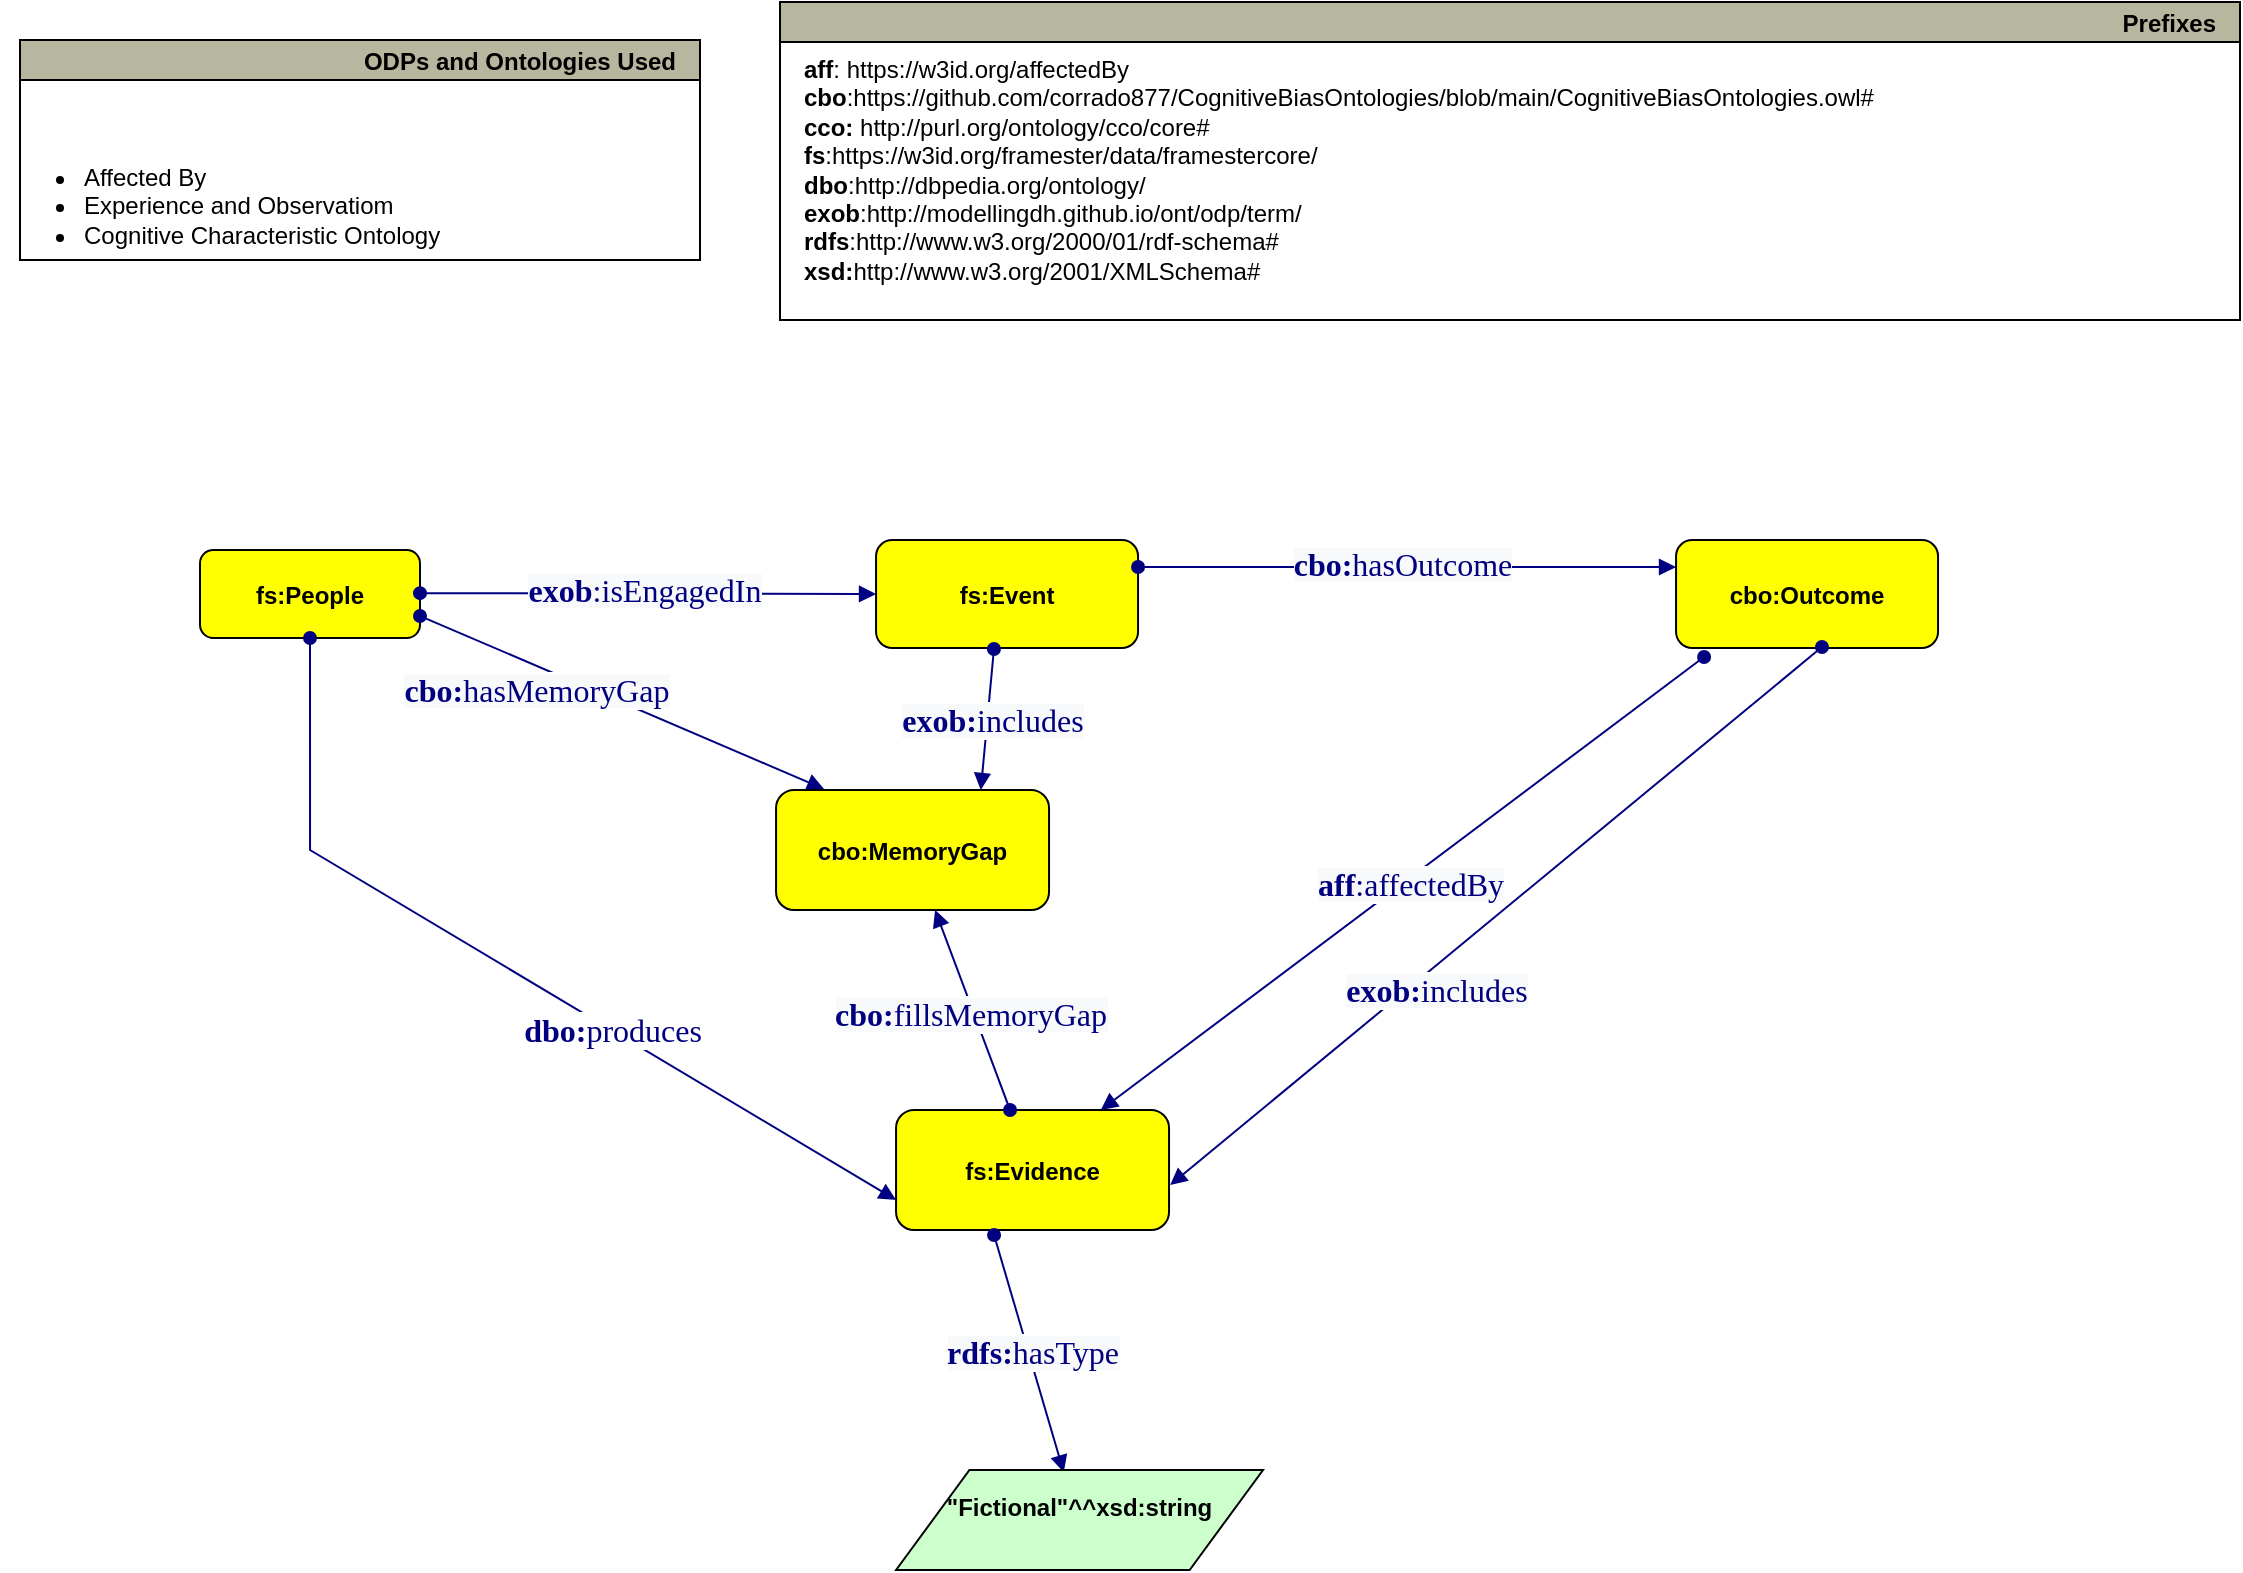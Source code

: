 <mxfile version="24.2.2" type="device">
  <diagram name="Pagina-1" id="0G4quoUfFxjJnNe_SFQl">
    <mxGraphModel dx="1050" dy="569" grid="1" gridSize="10" guides="1" tooltips="1" connect="1" arrows="1" fold="1" page="1" pageScale="1" pageWidth="4681" pageHeight="3300" math="0" shadow="0">
      <root>
        <mxCell id="0" />
        <mxCell id="1" parent="0" />
        <mxCell id="XtfrEUfdjqP_kEPiJ7kP-3" value="fs:Event" style="graphMlID=n4;shape=rect;rounded=1;arcsize=30;fillColor=#ffff00;strokeColor=#000000;strokeWidth=1.0;fontStyle=1" parent="1" vertex="1">
          <mxGeometry x="488.03" y="330" width="131" height="54" as="geometry" />
        </mxCell>
        <mxCell id="XtfrEUfdjqP_kEPiJ7kP-5" value="fs:Evidence" style="graphMlID=n4;shape=rect;rounded=1;arcsize=30;fillColor=#ffff00;strokeColor=#000000;strokeWidth=1.0;fontStyle=1" parent="1" vertex="1">
          <mxGeometry x="498.03" y="615" width="136.49" height="60" as="geometry" />
        </mxCell>
        <mxCell id="XtfrEUfdjqP_kEPiJ7kP-8" value="Prefixes" style="graphMlID=n0;shape=swimlane;startSize=20;fillColor=#b7b69e;strokeColor=#000000;strokeWidth=1.0;align=right;spacingRight=10;fontStyle=1" parent="1" vertex="1">
          <mxGeometry x="440" y="61" width="730" height="159" as="geometry">
            <mxRectangle x="-550" y="110" width="100" height="30" as="alternateBounds" />
          </mxGeometry>
        </mxCell>
        <UserObject label="&lt;b style=&quot;border-color: var(--border-color);&quot;&gt;aff&lt;/b&gt;:&amp;nbsp;https://w3id.org/affectedBy&amp;nbsp;&lt;br&gt;&lt;b&gt;cbo&lt;/b&gt;:https://github.com/corrado877/CognitiveBiasOntologies/blob/main/CognitiveBiasOntologies.owl#&lt;br&gt;&lt;b style=&quot;border-color: var(--border-color);&quot;&gt;cco:&amp;nbsp;&lt;/b&gt;http://purl.org/ontology/cco/core#&lt;br&gt;&lt;b&gt;fs&lt;/b&gt;:https://w3id.org/framester/data/framestercore/&lt;div&gt;&lt;b&gt;dbo&lt;/b&gt;:http://dbpedia.org/ontology/&lt;/div&gt;&lt;div&gt;&lt;b&gt;exob&lt;/b&gt;:http://modellingdh.github.io/ont/odp/term/&lt;br&gt;&lt;/div&gt;&lt;div&gt;&lt;b&gt;rdfs&lt;/b&gt;:http://www.w3.org/2000/01/rdf-schema#&lt;br&gt;&lt;b style=&quot;border-color: var(--border-color);&quot;&gt;xsd:&lt;/b&gt;&lt;span style=&quot;border-color: var(--border-color); background-color: initial;&quot;&gt;http://www.w3.org/2001/XMLSchema#&lt;/span&gt;&lt;/div&gt;" link="http://www.w3.org/2000/01/rdf-schema#" id="XtfrEUfdjqP_kEPiJ7kP-9">
          <mxCell style="text;whiteSpace=wrap;html=1;" parent="XtfrEUfdjqP_kEPiJ7kP-8" vertex="1">
            <mxGeometry x="10" y="20" width="690" height="180" as="geometry" />
          </mxCell>
        </UserObject>
        <mxCell id="XtfrEUfdjqP_kEPiJ7kP-10" value="ODPs and Ontologies Used" style="graphMlID=n0;shape=swimlane;startSize=20;fillColor=#b7b69e;strokeColor=#000000;strokeWidth=1.0;align=right;spacingRight=10;fontStyle=1" parent="1" vertex="1">
          <mxGeometry x="60" y="80" width="340" height="110" as="geometry" />
        </mxCell>
        <mxCell id="XtfrEUfdjqP_kEPiJ7kP-11" value="&lt;ul&gt;&lt;li&gt;Affected By&lt;/li&gt;&lt;li&gt;Experience and Observatiom&lt;/li&gt;&lt;li style=&quot;border-color: var(--border-color);&quot;&gt;Cognitive Characteristic Ontology&lt;/li&gt;&lt;/ul&gt;" style="text;html=1;strokeColor=none;fillColor=none;align=left;verticalAlign=middle;whiteSpace=wrap;rounded=0;" parent="XtfrEUfdjqP_kEPiJ7kP-10" vertex="1">
          <mxGeometry x="-10" y="12" width="270" height="142" as="geometry" />
        </mxCell>
        <mxCell id="XtfrEUfdjqP_kEPiJ7kP-12" value="fs:People" style="graphMlID=n4;shape=rect;rounded=1;arcsize=30;fillColor=#ffff00;strokeColor=#000000;strokeWidth=1.0;fontStyle=1" parent="1" vertex="1">
          <mxGeometry x="150" y="335" width="110" height="44" as="geometry" />
        </mxCell>
        <mxCell id="XtfrEUfdjqP_kEPiJ7kP-21" value="" style="graphMlID=e0;rounded=0;endArrow=block;strokeColor=#000080;strokeWidth=1.0;startArrow=oval;startFill=1;endFill=1;exitX=1;exitY=0.25;exitDx=0;exitDy=0;entryX=0;entryY=0.25;entryDx=0;entryDy=0;" parent="1" source="XtfrEUfdjqP_kEPiJ7kP-3" target="Okxn1Kt1UNBhTsFmlB15-3" edge="1">
          <mxGeometry relative="1" as="geometry">
            <mxPoint x="678.03" y="335" as="sourcePoint" />
            <mxPoint x="878.03" y="345" as="targetPoint" />
          </mxGeometry>
        </mxCell>
        <mxCell id="XtfrEUfdjqP_kEPiJ7kP-22" value="&lt;font face=&quot;dialog&quot; color=&quot;#000080&quot;&gt;&lt;span style=&quot;font-size: 16px; background-color: rgb(248, 249, 250);&quot;&gt;&lt;b&gt;cbo:&lt;/b&gt;hasOutcome&lt;/span&gt;&lt;/font&gt;" style="text;html=1;align=center;verticalAlign=middle;resizable=0;points=[];labelBackgroundColor=#ffffff;" parent="XtfrEUfdjqP_kEPiJ7kP-21" vertex="1" connectable="0">
          <mxGeometry x="-0.017" y="2" relative="1" as="geometry">
            <mxPoint as="offset" />
          </mxGeometry>
        </mxCell>
        <mxCell id="XtfrEUfdjqP_kEPiJ7kP-25" value="" style="graphMlID=e0;rounded=0;endArrow=block;strokeColor=#000080;strokeWidth=1.0;startArrow=oval;startFill=1;endFill=1;exitX=1;exitY=0.75;exitDx=0;exitDy=0;entryX=0.176;entryY=-0.008;entryDx=0;entryDy=0;entryPerimeter=0;" parent="1" source="XtfrEUfdjqP_kEPiJ7kP-12" target="Okxn1Kt1UNBhTsFmlB15-10" edge="1">
          <mxGeometry relative="1" as="geometry">
            <mxPoint x="378.03" y="415.082" as="sourcePoint" />
            <mxPoint x="388.03" y="445" as="targetPoint" />
          </mxGeometry>
        </mxCell>
        <mxCell id="XtfrEUfdjqP_kEPiJ7kP-33" value="" style="graphMlID=e0;rounded=0;endArrow=block;strokeColor=#000080;strokeWidth=1.0;startArrow=oval;startFill=1;endFill=1;entryX=0.75;entryY=0;entryDx=0;entryDy=0;exitX=0.107;exitY=1.083;exitDx=0;exitDy=0;exitPerimeter=0;" parent="1" source="Okxn1Kt1UNBhTsFmlB15-3" target="XtfrEUfdjqP_kEPiJ7kP-5" edge="1">
          <mxGeometry relative="1" as="geometry">
            <mxPoint x="598.03" y="385" as="sourcePoint" />
            <mxPoint x="532.53" y="445" as="targetPoint" />
          </mxGeometry>
        </mxCell>
        <mxCell id="XtfrEUfdjqP_kEPiJ7kP-34" value="&lt;span style=&quot;color: rgb(0 , 0 , 128) ; font-family: &amp;quot;dialog&amp;quot; ; font-size: 16px ; background-color: rgb(248 , 249 , 250)&quot;&gt;&lt;b&gt;aff&lt;/b&gt;:affectedBy&lt;/span&gt;" style="text;html=1;align=center;verticalAlign=middle;resizable=0;points=[];labelBackgroundColor=#ffffff;" parent="XtfrEUfdjqP_kEPiJ7kP-33" vertex="1" connectable="0">
          <mxGeometry x="-0.017" y="2" relative="1" as="geometry">
            <mxPoint as="offset" />
          </mxGeometry>
        </mxCell>
        <mxCell id="Okxn1Kt1UNBhTsFmlB15-3" value="cbo:Outcome" style="graphMlID=n4;shape=rect;rounded=1;arcsize=30;fillColor=#ffff00;strokeColor=#000000;strokeWidth=1.0;fontStyle=1" parent="1" vertex="1">
          <mxGeometry x="888.03" y="330" width="131" height="54" as="geometry" />
        </mxCell>
        <mxCell id="Okxn1Kt1UNBhTsFmlB15-4" value="&lt;font face=&quot;dialog&quot; color=&quot;#000080&quot;&gt;&lt;span style=&quot;font-size: 16px; background-color: rgb(248, 249, 250);&quot;&gt;&lt;b&gt;cbo:&lt;/b&gt;hasMemoryGap&lt;/span&gt;&lt;/font&gt;" style="text;html=1;align=center;verticalAlign=middle;resizable=0;points=[];labelBackgroundColor=#ffffff;" parent="1" vertex="1" connectable="0">
          <mxGeometry x="318.03" y="405" as="geometry" />
        </mxCell>
        <mxCell id="Okxn1Kt1UNBhTsFmlB15-5" value="" style="graphMlID=e0;rounded=0;endArrow=block;strokeColor=#000080;strokeWidth=1.0;startArrow=oval;startFill=1;endFill=1;exitX=0.5;exitY=1;exitDx=0;exitDy=0;entryX=0;entryY=0.75;entryDx=0;entryDy=0;" parent="1" source="XtfrEUfdjqP_kEPiJ7kP-12" target="XtfrEUfdjqP_kEPiJ7kP-5" edge="1">
          <mxGeometry relative="1" as="geometry">
            <mxPoint x="270.03" y="378" as="sourcePoint" />
            <mxPoint x="498.03" y="485" as="targetPoint" />
            <Array as="points">
              <mxPoint x="205.03" y="485" />
            </Array>
          </mxGeometry>
        </mxCell>
        <mxCell id="Okxn1Kt1UNBhTsFmlB15-6" value="&lt;font color=&quot;#000080&quot; style=&quot;font-size: 16px;&quot; face=&quot;Times New Roman&quot;&gt;&lt;b&gt;dbo:&lt;/b&gt;produces&lt;/font&gt;" style="edgeLabel;html=1;align=center;verticalAlign=middle;resizable=0;points=[];" parent="Okxn1Kt1UNBhTsFmlB15-5" vertex="1" connectable="0">
          <mxGeometry x="0.258" relative="1" as="geometry">
            <mxPoint as="offset" />
          </mxGeometry>
        </mxCell>
        <mxCell id="Okxn1Kt1UNBhTsFmlB15-8" value="" style="graphMlID=e0;rounded=0;endArrow=block;strokeColor=#000080;strokeWidth=1.0;startArrow=oval;startFill=1;endFill=1;exitX=0.557;exitY=0.991;exitDx=0;exitDy=0;entryX=1.004;entryY=0.625;entryDx=0;entryDy=0;entryPerimeter=0;exitPerimeter=0;" parent="1" source="Okxn1Kt1UNBhTsFmlB15-3" target="XtfrEUfdjqP_kEPiJ7kP-5" edge="1">
          <mxGeometry relative="1" as="geometry">
            <mxPoint x="629.03" y="354" as="sourcePoint" />
            <mxPoint x="898.03" y="354" as="targetPoint" />
          </mxGeometry>
        </mxCell>
        <mxCell id="Okxn1Kt1UNBhTsFmlB15-9" value="&lt;font face=&quot;dialog&quot; color=&quot;#000080&quot;&gt;&lt;span style=&quot;font-size: 16px; background-color: rgb(248, 249, 250);&quot;&gt;&lt;b&gt;exob:&lt;/b&gt;includes&lt;/span&gt;&lt;/font&gt;" style="text;html=1;align=center;verticalAlign=middle;resizable=0;points=[];labelBackgroundColor=#ffffff;" parent="Okxn1Kt1UNBhTsFmlB15-8" vertex="1" connectable="0">
          <mxGeometry x="-0.017" y="2" relative="1" as="geometry">
            <mxPoint x="-34" y="38" as="offset" />
          </mxGeometry>
        </mxCell>
        <mxCell id="Okxn1Kt1UNBhTsFmlB15-10" value="cbo:MemoryGap" style="graphMlID=n4;shape=rect;rounded=1;arcsize=30;fillColor=#ffff00;strokeColor=#000000;strokeWidth=1.0;fontStyle=1" parent="1" vertex="1">
          <mxGeometry x="438.03" y="455" width="136.49" height="60" as="geometry" />
        </mxCell>
        <mxCell id="Okxn1Kt1UNBhTsFmlB15-11" value="" style="graphMlID=e0;rounded=0;endArrow=block;strokeColor=#000080;strokeWidth=1.0;startArrow=oval;startFill=1;endFill=1;exitX=0.45;exitY=1.009;exitDx=0;exitDy=0;entryX=0.75;entryY=0;entryDx=0;entryDy=0;exitPerimeter=0;" parent="1" source="XtfrEUfdjqP_kEPiJ7kP-3" target="Okxn1Kt1UNBhTsFmlB15-10" edge="1">
          <mxGeometry relative="1" as="geometry">
            <mxPoint x="971.03" y="394" as="sourcePoint" />
            <mxPoint x="645.03" y="663" as="targetPoint" />
          </mxGeometry>
        </mxCell>
        <mxCell id="Okxn1Kt1UNBhTsFmlB15-12" value="&lt;font face=&quot;dialog&quot; color=&quot;#000080&quot;&gt;&lt;span style=&quot;font-size: 16px; background-color: rgb(248, 249, 250);&quot;&gt;&lt;b&gt;exob:&lt;/b&gt;includes&lt;/span&gt;&lt;/font&gt;" style="text;html=1;align=center;verticalAlign=middle;resizable=0;points=[];labelBackgroundColor=#ffffff;" parent="Okxn1Kt1UNBhTsFmlB15-11" vertex="1" connectable="0">
          <mxGeometry x="-0.017" y="2" relative="1" as="geometry">
            <mxPoint as="offset" />
          </mxGeometry>
        </mxCell>
        <mxCell id="Okxn1Kt1UNBhTsFmlB15-13" value="" style="graphMlID=e0;rounded=0;endArrow=block;strokeColor=#000080;strokeWidth=1.0;startArrow=oval;startFill=1;endFill=1;" parent="1" source="XtfrEUfdjqP_kEPiJ7kP-5" target="Okxn1Kt1UNBhTsFmlB15-10" edge="1">
          <mxGeometry relative="1" as="geometry">
            <mxPoint x="557.03" y="394" as="sourcePoint" />
            <mxPoint x="550" y="540" as="targetPoint" />
          </mxGeometry>
        </mxCell>
        <mxCell id="Okxn1Kt1UNBhTsFmlB15-14" value="&lt;font face=&quot;dialog&quot; color=&quot;#000080&quot;&gt;&lt;span style=&quot;font-size: 16px; background-color: rgb(248, 249, 250);&quot;&gt;&lt;b&gt;cbo:&lt;/b&gt;fillsMemoryGap&lt;/span&gt;&lt;/font&gt;" style="text;html=1;align=center;verticalAlign=middle;resizable=0;points=[];labelBackgroundColor=#ffffff;" parent="Okxn1Kt1UNBhTsFmlB15-13" vertex="1" connectable="0">
          <mxGeometry x="-0.017" y="2" relative="1" as="geometry">
            <mxPoint as="offset" />
          </mxGeometry>
        </mxCell>
        <mxCell id="Okxn1Kt1UNBhTsFmlB15-15" value="" style="graphMlID=e0;rounded=0;endArrow=block;strokeColor=#000080;strokeWidth=1.0;startArrow=oval;startFill=1;endFill=1;exitX=0.359;exitY=1.042;exitDx=0;exitDy=0;exitPerimeter=0;entryX=0.457;entryY=0.023;entryDx=0;entryDy=0;entryPerimeter=0;" parent="1" source="XtfrEUfdjqP_kEPiJ7kP-5" target="Okxn1Kt1UNBhTsFmlB15-18" edge="1">
          <mxGeometry relative="1" as="geometry">
            <mxPoint x="516.03" y="525" as="sourcePoint" />
            <mxPoint x="547.03" y="765" as="targetPoint" />
          </mxGeometry>
        </mxCell>
        <mxCell id="Okxn1Kt1UNBhTsFmlB15-16" value="&lt;font face=&quot;dialog&quot; color=&quot;#000080&quot;&gt;&lt;span style=&quot;font-size: 16px; background-color: rgb(248, 249, 250);&quot;&gt;&lt;b&gt;rdfs:&lt;/b&gt;hasType&lt;/span&gt;&lt;/font&gt;" style="text;html=1;align=center;verticalAlign=middle;resizable=0;points=[];labelBackgroundColor=#ffffff;" parent="Okxn1Kt1UNBhTsFmlB15-15" vertex="1" connectable="0">
          <mxGeometry x="-0.017" y="2" relative="1" as="geometry">
            <mxPoint as="offset" />
          </mxGeometry>
        </mxCell>
        <mxCell id="Okxn1Kt1UNBhTsFmlB15-18" value="&quot;Fictional&quot;^^xsd:string&#xa;" style="graphMlID=n6;shape=parallelogram;fillColor=#ccffcc;strokeColor=#000000;strokeWidth=1.0;fontStyle=1" parent="1" vertex="1">
          <mxGeometry x="498.03" y="795" width="183.49" height="50" as="geometry" />
        </mxCell>
        <mxCell id="sfeNTSJ7J8CR5972E0zQ-1" value="" style="graphMlID=e0;rounded=0;endArrow=block;strokeColor=#000080;strokeWidth=1.0;startArrow=oval;startFill=1;endFill=1;entryX=0;entryY=0.5;entryDx=0;entryDy=0;" edge="1" parent="1" target="XtfrEUfdjqP_kEPiJ7kP-3">
          <mxGeometry relative="1" as="geometry">
            <mxPoint x="260" y="356.582" as="sourcePoint" />
            <mxPoint x="411" y="356.5" as="targetPoint" />
          </mxGeometry>
        </mxCell>
        <mxCell id="sfeNTSJ7J8CR5972E0zQ-2" value="&lt;span style=&quot;color: rgb(0 , 0 , 128) ; font-family: &amp;quot;dialog&amp;quot; ; font-size: 16px ; background-color: rgb(248 , 249 , 250)&quot;&gt;&lt;b&gt;exob&lt;/b&gt;:isEngagedIn&lt;/span&gt;" style="text;html=1;align=center;verticalAlign=middle;resizable=0;points=[];labelBackgroundColor=#ffffff;" vertex="1" connectable="0" parent="sfeNTSJ7J8CR5972E0zQ-1">
          <mxGeometry x="-0.017" y="2" relative="1" as="geometry">
            <mxPoint as="offset" />
          </mxGeometry>
        </mxCell>
      </root>
    </mxGraphModel>
  </diagram>
</mxfile>
